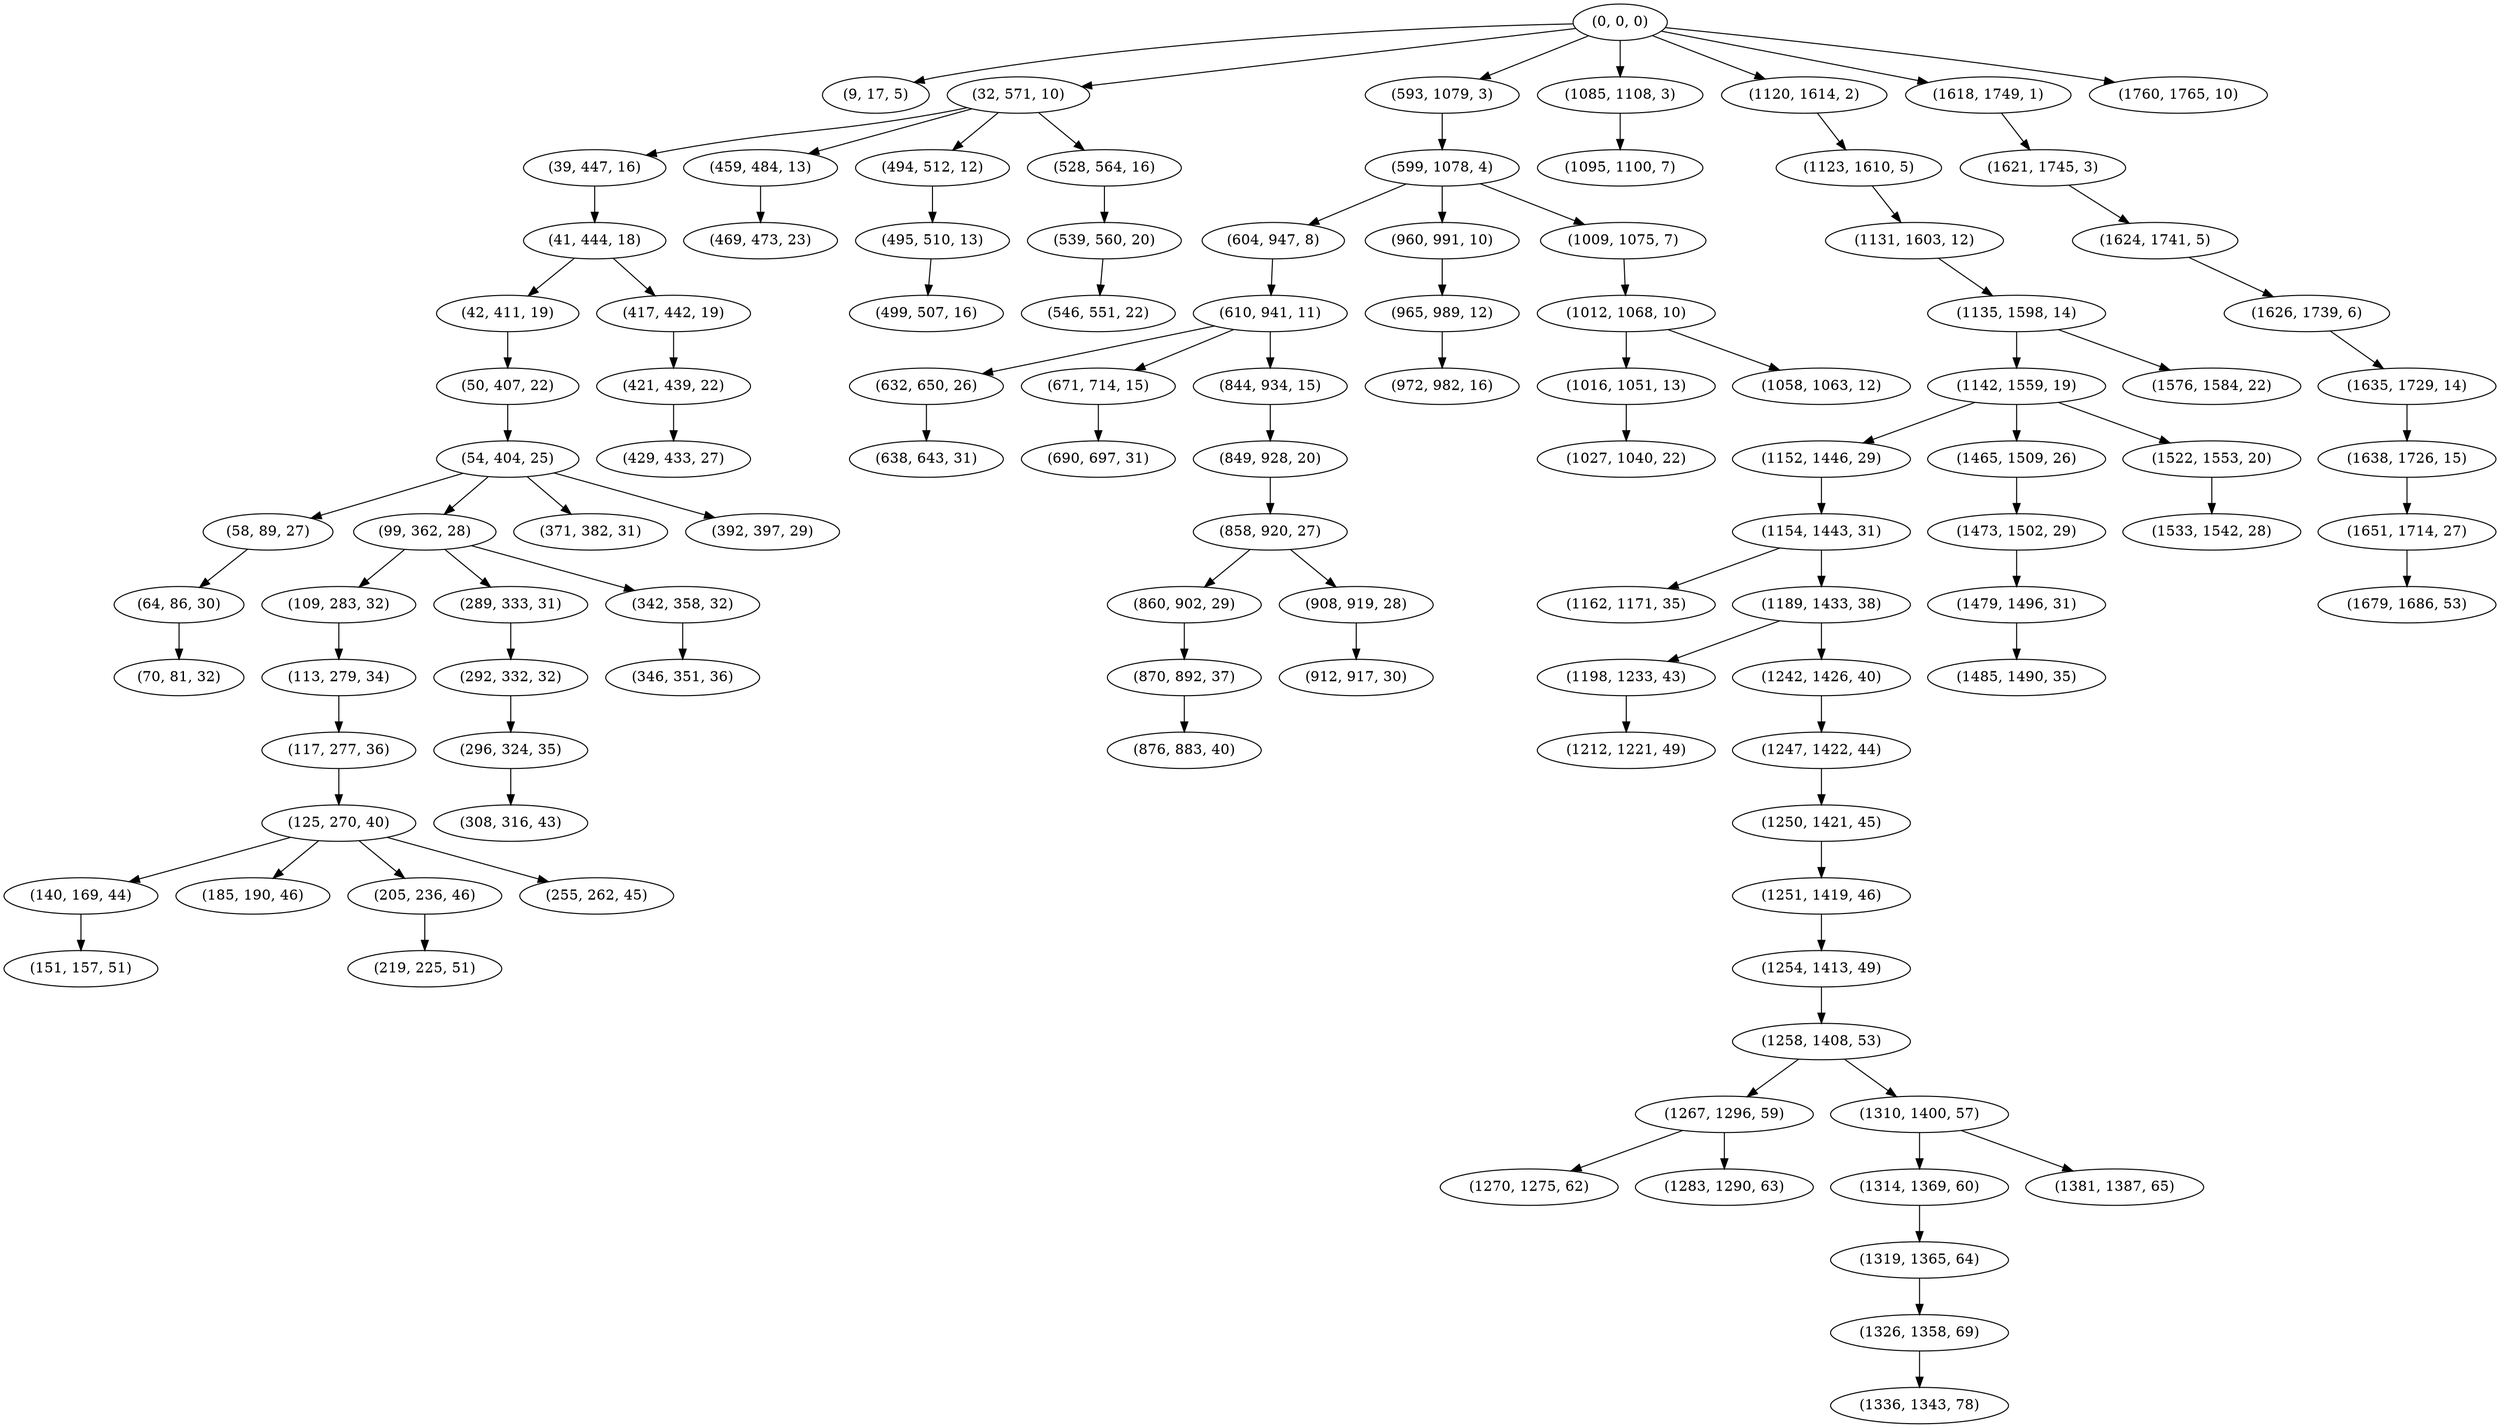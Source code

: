 digraph tree {
    "(0, 0, 0)";
    "(9, 17, 5)";
    "(32, 571, 10)";
    "(39, 447, 16)";
    "(41, 444, 18)";
    "(42, 411, 19)";
    "(50, 407, 22)";
    "(54, 404, 25)";
    "(58, 89, 27)";
    "(64, 86, 30)";
    "(70, 81, 32)";
    "(99, 362, 28)";
    "(109, 283, 32)";
    "(113, 279, 34)";
    "(117, 277, 36)";
    "(125, 270, 40)";
    "(140, 169, 44)";
    "(151, 157, 51)";
    "(185, 190, 46)";
    "(205, 236, 46)";
    "(219, 225, 51)";
    "(255, 262, 45)";
    "(289, 333, 31)";
    "(292, 332, 32)";
    "(296, 324, 35)";
    "(308, 316, 43)";
    "(342, 358, 32)";
    "(346, 351, 36)";
    "(371, 382, 31)";
    "(392, 397, 29)";
    "(417, 442, 19)";
    "(421, 439, 22)";
    "(429, 433, 27)";
    "(459, 484, 13)";
    "(469, 473, 23)";
    "(494, 512, 12)";
    "(495, 510, 13)";
    "(499, 507, 16)";
    "(528, 564, 16)";
    "(539, 560, 20)";
    "(546, 551, 22)";
    "(593, 1079, 3)";
    "(599, 1078, 4)";
    "(604, 947, 8)";
    "(610, 941, 11)";
    "(632, 650, 26)";
    "(638, 643, 31)";
    "(671, 714, 15)";
    "(690, 697, 31)";
    "(844, 934, 15)";
    "(849, 928, 20)";
    "(858, 920, 27)";
    "(860, 902, 29)";
    "(870, 892, 37)";
    "(876, 883, 40)";
    "(908, 919, 28)";
    "(912, 917, 30)";
    "(960, 991, 10)";
    "(965, 989, 12)";
    "(972, 982, 16)";
    "(1009, 1075, 7)";
    "(1012, 1068, 10)";
    "(1016, 1051, 13)";
    "(1027, 1040, 22)";
    "(1058, 1063, 12)";
    "(1085, 1108, 3)";
    "(1095, 1100, 7)";
    "(1120, 1614, 2)";
    "(1123, 1610, 5)";
    "(1131, 1603, 12)";
    "(1135, 1598, 14)";
    "(1142, 1559, 19)";
    "(1152, 1446, 29)";
    "(1154, 1443, 31)";
    "(1162, 1171, 35)";
    "(1189, 1433, 38)";
    "(1198, 1233, 43)";
    "(1212, 1221, 49)";
    "(1242, 1426, 40)";
    "(1247, 1422, 44)";
    "(1250, 1421, 45)";
    "(1251, 1419, 46)";
    "(1254, 1413, 49)";
    "(1258, 1408, 53)";
    "(1267, 1296, 59)";
    "(1270, 1275, 62)";
    "(1283, 1290, 63)";
    "(1310, 1400, 57)";
    "(1314, 1369, 60)";
    "(1319, 1365, 64)";
    "(1326, 1358, 69)";
    "(1336, 1343, 78)";
    "(1381, 1387, 65)";
    "(1465, 1509, 26)";
    "(1473, 1502, 29)";
    "(1479, 1496, 31)";
    "(1485, 1490, 35)";
    "(1522, 1553, 20)";
    "(1533, 1542, 28)";
    "(1576, 1584, 22)";
    "(1618, 1749, 1)";
    "(1621, 1745, 3)";
    "(1624, 1741, 5)";
    "(1626, 1739, 6)";
    "(1635, 1729, 14)";
    "(1638, 1726, 15)";
    "(1651, 1714, 27)";
    "(1679, 1686, 53)";
    "(1760, 1765, 10)";
    "(0, 0, 0)" -> "(9, 17, 5)";
    "(0, 0, 0)" -> "(32, 571, 10)";
    "(0, 0, 0)" -> "(593, 1079, 3)";
    "(0, 0, 0)" -> "(1085, 1108, 3)";
    "(0, 0, 0)" -> "(1120, 1614, 2)";
    "(0, 0, 0)" -> "(1618, 1749, 1)";
    "(0, 0, 0)" -> "(1760, 1765, 10)";
    "(32, 571, 10)" -> "(39, 447, 16)";
    "(32, 571, 10)" -> "(459, 484, 13)";
    "(32, 571, 10)" -> "(494, 512, 12)";
    "(32, 571, 10)" -> "(528, 564, 16)";
    "(39, 447, 16)" -> "(41, 444, 18)";
    "(41, 444, 18)" -> "(42, 411, 19)";
    "(41, 444, 18)" -> "(417, 442, 19)";
    "(42, 411, 19)" -> "(50, 407, 22)";
    "(50, 407, 22)" -> "(54, 404, 25)";
    "(54, 404, 25)" -> "(58, 89, 27)";
    "(54, 404, 25)" -> "(99, 362, 28)";
    "(54, 404, 25)" -> "(371, 382, 31)";
    "(54, 404, 25)" -> "(392, 397, 29)";
    "(58, 89, 27)" -> "(64, 86, 30)";
    "(64, 86, 30)" -> "(70, 81, 32)";
    "(99, 362, 28)" -> "(109, 283, 32)";
    "(99, 362, 28)" -> "(289, 333, 31)";
    "(99, 362, 28)" -> "(342, 358, 32)";
    "(109, 283, 32)" -> "(113, 279, 34)";
    "(113, 279, 34)" -> "(117, 277, 36)";
    "(117, 277, 36)" -> "(125, 270, 40)";
    "(125, 270, 40)" -> "(140, 169, 44)";
    "(125, 270, 40)" -> "(185, 190, 46)";
    "(125, 270, 40)" -> "(205, 236, 46)";
    "(125, 270, 40)" -> "(255, 262, 45)";
    "(140, 169, 44)" -> "(151, 157, 51)";
    "(205, 236, 46)" -> "(219, 225, 51)";
    "(289, 333, 31)" -> "(292, 332, 32)";
    "(292, 332, 32)" -> "(296, 324, 35)";
    "(296, 324, 35)" -> "(308, 316, 43)";
    "(342, 358, 32)" -> "(346, 351, 36)";
    "(417, 442, 19)" -> "(421, 439, 22)";
    "(421, 439, 22)" -> "(429, 433, 27)";
    "(459, 484, 13)" -> "(469, 473, 23)";
    "(494, 512, 12)" -> "(495, 510, 13)";
    "(495, 510, 13)" -> "(499, 507, 16)";
    "(528, 564, 16)" -> "(539, 560, 20)";
    "(539, 560, 20)" -> "(546, 551, 22)";
    "(593, 1079, 3)" -> "(599, 1078, 4)";
    "(599, 1078, 4)" -> "(604, 947, 8)";
    "(599, 1078, 4)" -> "(960, 991, 10)";
    "(599, 1078, 4)" -> "(1009, 1075, 7)";
    "(604, 947, 8)" -> "(610, 941, 11)";
    "(610, 941, 11)" -> "(632, 650, 26)";
    "(610, 941, 11)" -> "(671, 714, 15)";
    "(610, 941, 11)" -> "(844, 934, 15)";
    "(632, 650, 26)" -> "(638, 643, 31)";
    "(671, 714, 15)" -> "(690, 697, 31)";
    "(844, 934, 15)" -> "(849, 928, 20)";
    "(849, 928, 20)" -> "(858, 920, 27)";
    "(858, 920, 27)" -> "(860, 902, 29)";
    "(858, 920, 27)" -> "(908, 919, 28)";
    "(860, 902, 29)" -> "(870, 892, 37)";
    "(870, 892, 37)" -> "(876, 883, 40)";
    "(908, 919, 28)" -> "(912, 917, 30)";
    "(960, 991, 10)" -> "(965, 989, 12)";
    "(965, 989, 12)" -> "(972, 982, 16)";
    "(1009, 1075, 7)" -> "(1012, 1068, 10)";
    "(1012, 1068, 10)" -> "(1016, 1051, 13)";
    "(1012, 1068, 10)" -> "(1058, 1063, 12)";
    "(1016, 1051, 13)" -> "(1027, 1040, 22)";
    "(1085, 1108, 3)" -> "(1095, 1100, 7)";
    "(1120, 1614, 2)" -> "(1123, 1610, 5)";
    "(1123, 1610, 5)" -> "(1131, 1603, 12)";
    "(1131, 1603, 12)" -> "(1135, 1598, 14)";
    "(1135, 1598, 14)" -> "(1142, 1559, 19)";
    "(1135, 1598, 14)" -> "(1576, 1584, 22)";
    "(1142, 1559, 19)" -> "(1152, 1446, 29)";
    "(1142, 1559, 19)" -> "(1465, 1509, 26)";
    "(1142, 1559, 19)" -> "(1522, 1553, 20)";
    "(1152, 1446, 29)" -> "(1154, 1443, 31)";
    "(1154, 1443, 31)" -> "(1162, 1171, 35)";
    "(1154, 1443, 31)" -> "(1189, 1433, 38)";
    "(1189, 1433, 38)" -> "(1198, 1233, 43)";
    "(1189, 1433, 38)" -> "(1242, 1426, 40)";
    "(1198, 1233, 43)" -> "(1212, 1221, 49)";
    "(1242, 1426, 40)" -> "(1247, 1422, 44)";
    "(1247, 1422, 44)" -> "(1250, 1421, 45)";
    "(1250, 1421, 45)" -> "(1251, 1419, 46)";
    "(1251, 1419, 46)" -> "(1254, 1413, 49)";
    "(1254, 1413, 49)" -> "(1258, 1408, 53)";
    "(1258, 1408, 53)" -> "(1267, 1296, 59)";
    "(1258, 1408, 53)" -> "(1310, 1400, 57)";
    "(1267, 1296, 59)" -> "(1270, 1275, 62)";
    "(1267, 1296, 59)" -> "(1283, 1290, 63)";
    "(1310, 1400, 57)" -> "(1314, 1369, 60)";
    "(1310, 1400, 57)" -> "(1381, 1387, 65)";
    "(1314, 1369, 60)" -> "(1319, 1365, 64)";
    "(1319, 1365, 64)" -> "(1326, 1358, 69)";
    "(1326, 1358, 69)" -> "(1336, 1343, 78)";
    "(1465, 1509, 26)" -> "(1473, 1502, 29)";
    "(1473, 1502, 29)" -> "(1479, 1496, 31)";
    "(1479, 1496, 31)" -> "(1485, 1490, 35)";
    "(1522, 1553, 20)" -> "(1533, 1542, 28)";
    "(1618, 1749, 1)" -> "(1621, 1745, 3)";
    "(1621, 1745, 3)" -> "(1624, 1741, 5)";
    "(1624, 1741, 5)" -> "(1626, 1739, 6)";
    "(1626, 1739, 6)" -> "(1635, 1729, 14)";
    "(1635, 1729, 14)" -> "(1638, 1726, 15)";
    "(1638, 1726, 15)" -> "(1651, 1714, 27)";
    "(1651, 1714, 27)" -> "(1679, 1686, 53)";
}
